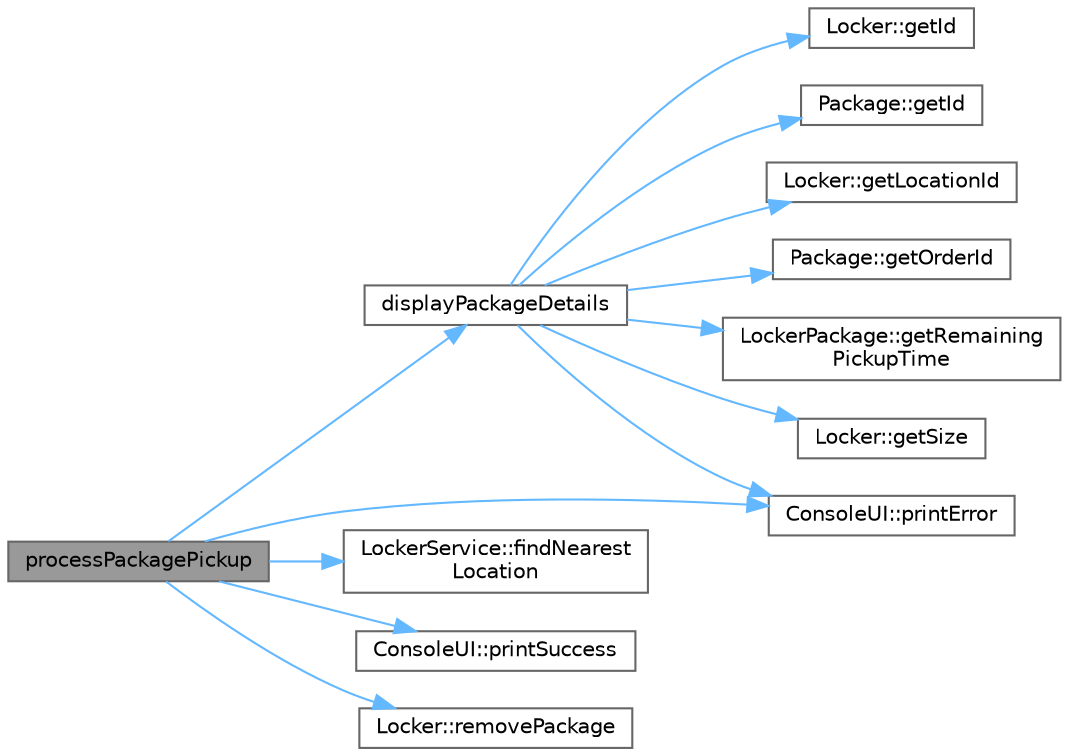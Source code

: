 digraph "processPackagePickup"
{
 // INTERACTIVE_SVG=YES
 // LATEX_PDF_SIZE
  bgcolor="transparent";
  edge [fontname=Helvetica,fontsize=10,labelfontname=Helvetica,labelfontsize=10];
  node [fontname=Helvetica,fontsize=10,shape=box,height=0.2,width=0.4];
  rankdir="LR";
  Node1 [label="processPackagePickup",height=0.2,width=0.4,color="gray40", fillcolor="grey60", style="filled", fontcolor="black",tooltip=" "];
  Node1 -> Node2 [color="steelblue1",style="solid"];
  Node2 [label="displayPackageDetails",height=0.2,width=0.4,color="grey40", fillcolor="white", style="filled",URL="$main_8cpp.html#abf42cc2029153ae30efb34fefd977db4",tooltip=" "];
  Node2 -> Node3 [color="steelblue1",style="solid"];
  Node3 [label="Locker::getId",height=0.2,width=0.4,color="grey40", fillcolor="white", style="filled",URL="$classLocker.html#a76faa8298698cbce78d95758df17719d",tooltip=" "];
  Node2 -> Node4 [color="steelblue1",style="solid"];
  Node4 [label="Package::getId",height=0.2,width=0.4,color="grey40", fillcolor="white", style="filled",URL="$classPackage.html#a647cea244dce70dffbf9d6dbc91b551c",tooltip=" "];
  Node2 -> Node5 [color="steelblue1",style="solid"];
  Node5 [label="Locker::getLocationId",height=0.2,width=0.4,color="grey40", fillcolor="white", style="filled",URL="$classLocker.html#aa62578b9fd81cd173e6c8573d7236329",tooltip=" "];
  Node2 -> Node6 [color="steelblue1",style="solid"];
  Node6 [label="Package::getOrderId",height=0.2,width=0.4,color="grey40", fillcolor="white", style="filled",URL="$classPackage.html#a531728871e6cb7dc44d50c47a0002bf8",tooltip=" "];
  Node2 -> Node7 [color="steelblue1",style="solid"];
  Node7 [label="LockerPackage::getRemaining\lPickupTime",height=0.2,width=0.4,color="grey40", fillcolor="white", style="filled",URL="$classLockerPackage.html#ae1e6f1e66902ee3bda27680decca0bb2",tooltip=" "];
  Node2 -> Node8 [color="steelblue1",style="solid"];
  Node8 [label="Locker::getSize",height=0.2,width=0.4,color="grey40", fillcolor="white", style="filled",URL="$classLocker.html#adfd61f1f06d712d921d386f55db00ce9",tooltip=" "];
  Node2 -> Node9 [color="steelblue1",style="solid"];
  Node9 [label="ConsoleUI::printError",height=0.2,width=0.4,color="grey40", fillcolor="white", style="filled",URL="$classConsoleUI.html#a1bc612857d44c2846b61cd7473ad5b9b",tooltip=" "];
  Node1 -> Node10 [color="steelblue1",style="solid"];
  Node10 [label="LockerService::findNearest\lLocation",height=0.2,width=0.4,color="grey40", fillcolor="white", style="filled",URL="$classLockerService.html#a519810574da0b95ce797331e7c8bc0fa",tooltip=" "];
  Node1 -> Node9 [color="steelblue1",style="solid"];
  Node1 -> Node11 [color="steelblue1",style="solid"];
  Node11 [label="ConsoleUI::printSuccess",height=0.2,width=0.4,color="grey40", fillcolor="white", style="filled",URL="$classConsoleUI.html#ab98225b48f2fcb41221758c5ff6c284a",tooltip=" "];
  Node1 -> Node12 [color="steelblue1",style="solid"];
  Node12 [label="Locker::removePackage",height=0.2,width=0.4,color="grey40", fillcolor="white", style="filled",URL="$classLocker.html#a2ee8bd83b041ff70df6b66e4287aafb4",tooltip=" "];
}
